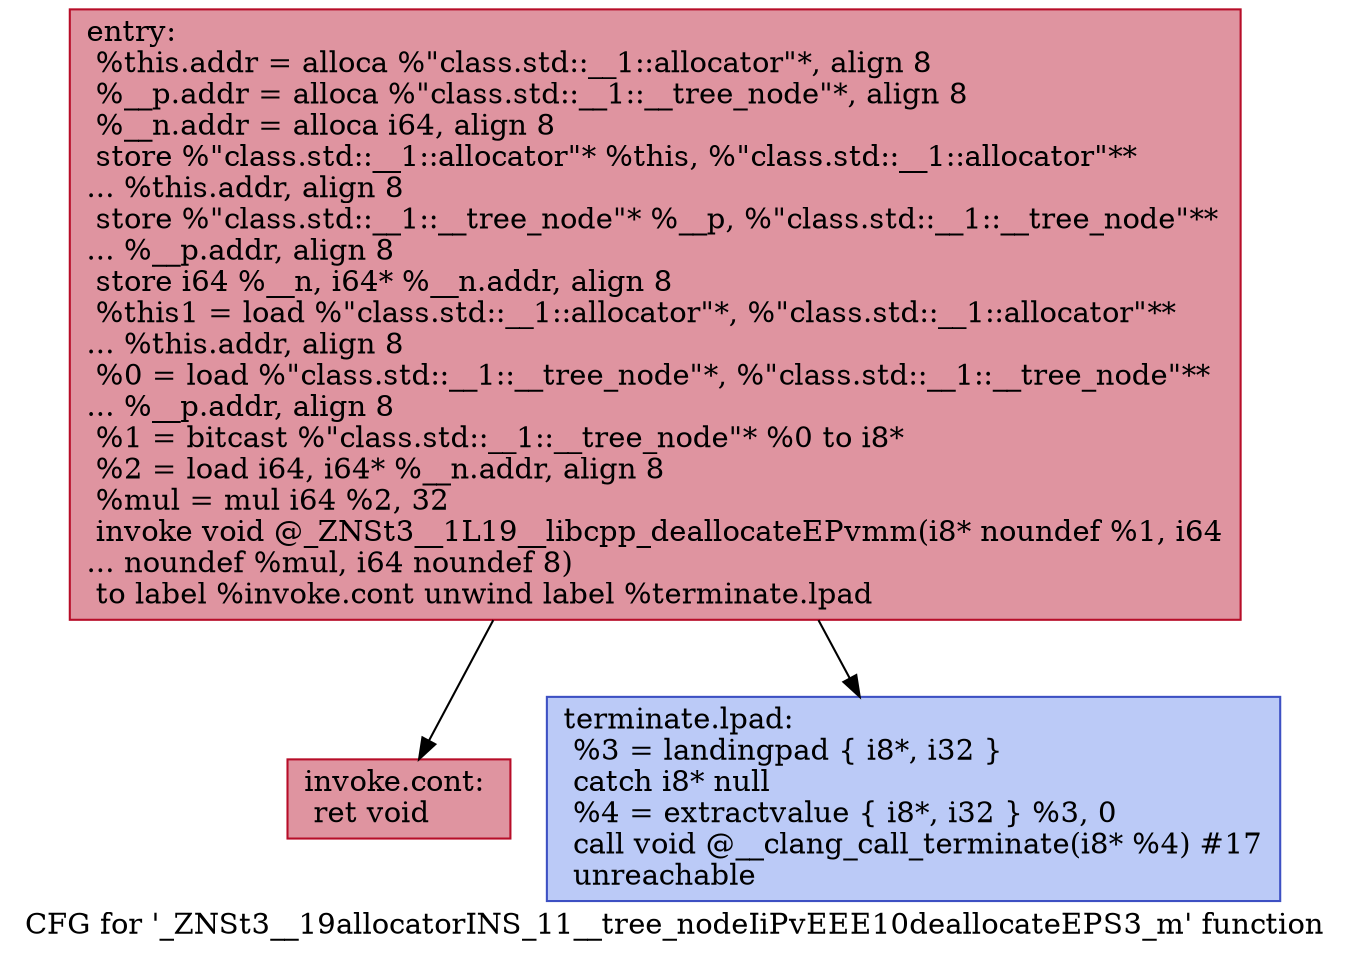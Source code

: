 digraph "CFG for '_ZNSt3__19allocatorINS_11__tree_nodeIiPvEEE10deallocateEPS3_m' function" {
	label="CFG for '_ZNSt3__19allocatorINS_11__tree_nodeIiPvEEE10deallocateEPS3_m' function";

	Node0x600002551c80 [shape=record,color="#b70d28ff", style=filled, fillcolor="#b70d2870",label="{entry:\l  %this.addr = alloca %\"class.std::__1::allocator\"*, align 8\l  %__p.addr = alloca %\"class.std::__1::__tree_node\"*, align 8\l  %__n.addr = alloca i64, align 8\l  store %\"class.std::__1::allocator\"* %this, %\"class.std::__1::allocator\"**\l... %this.addr, align 8\l  store %\"class.std::__1::__tree_node\"* %__p, %\"class.std::__1::__tree_node\"**\l... %__p.addr, align 8\l  store i64 %__n, i64* %__n.addr, align 8\l  %this1 = load %\"class.std::__1::allocator\"*, %\"class.std::__1::allocator\"**\l... %this.addr, align 8\l  %0 = load %\"class.std::__1::__tree_node\"*, %\"class.std::__1::__tree_node\"**\l... %__p.addr, align 8\l  %1 = bitcast %\"class.std::__1::__tree_node\"* %0 to i8*\l  %2 = load i64, i64* %__n.addr, align 8\l  %mul = mul i64 %2, 32\l  invoke void @_ZNSt3__1L19__libcpp_deallocateEPvmm(i8* noundef %1, i64\l... noundef %mul, i64 noundef 8)\l          to label %invoke.cont unwind label %terminate.lpad\l}"];
	Node0x600002551c80 -> Node0x600002551cc0;
	Node0x600002551c80 -> Node0x600002551d00;
	Node0x600002551cc0 [shape=record,color="#b70d28ff", style=filled, fillcolor="#b70d2870",label="{invoke.cont:                                      \l  ret void\l}"];
	Node0x600002551d00 [shape=record,color="#3d50c3ff", style=filled, fillcolor="#6687ed70",label="{terminate.lpad:                                   \l  %3 = landingpad \{ i8*, i32 \}\l          catch i8* null\l  %4 = extractvalue \{ i8*, i32 \} %3, 0\l  call void @__clang_call_terminate(i8* %4) #17\l  unreachable\l}"];
}
